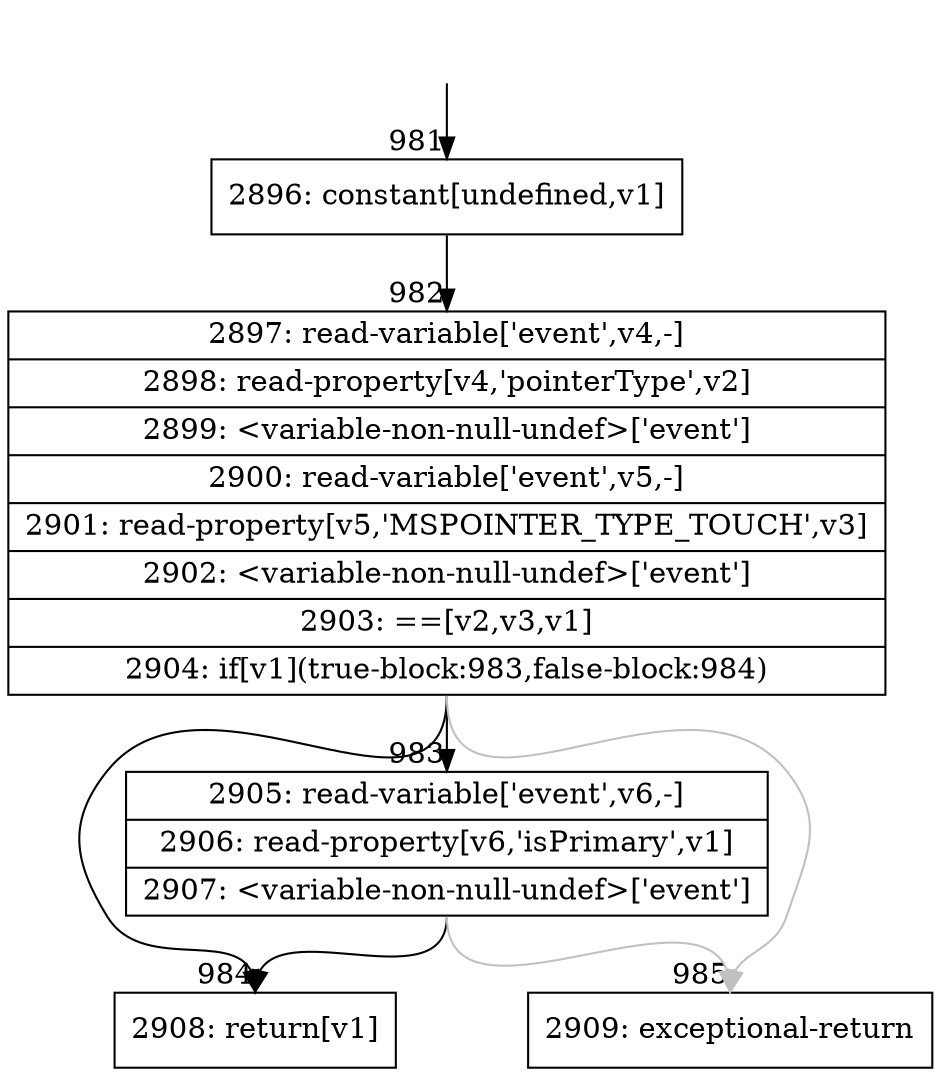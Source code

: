 digraph {
rankdir="TD"
BB_entry79[shape=none,label=""];
BB_entry79 -> BB981 [tailport=s, headport=n, headlabel="    981"]
BB981 [shape=record label="{2896: constant[undefined,v1]}" ] 
BB981 -> BB982 [tailport=s, headport=n, headlabel="      982"]
BB982 [shape=record label="{2897: read-variable['event',v4,-]|2898: read-property[v4,'pointerType',v2]|2899: \<variable-non-null-undef\>['event']|2900: read-variable['event',v5,-]|2901: read-property[v5,'MSPOINTER_TYPE_TOUCH',v3]|2902: \<variable-non-null-undef\>['event']|2903: ==[v2,v3,v1]|2904: if[v1](true-block:983,false-block:984)}" ] 
BB982 -> BB984 [tailport=s, headport=n, headlabel="      984"]
BB982 -> BB983 [tailport=s, headport=n, headlabel="      983"]
BB982 -> BB985 [tailport=s, headport=n, color=gray, headlabel="      985"]
BB983 [shape=record label="{2905: read-variable['event',v6,-]|2906: read-property[v6,'isPrimary',v1]|2907: \<variable-non-null-undef\>['event']}" ] 
BB983 -> BB984 [tailport=s, headport=n]
BB983 -> BB985 [tailport=s, headport=n, color=gray]
BB984 [shape=record label="{2908: return[v1]}" ] 
BB985 [shape=record label="{2909: exceptional-return}" ] 
//#$~ 759
}

